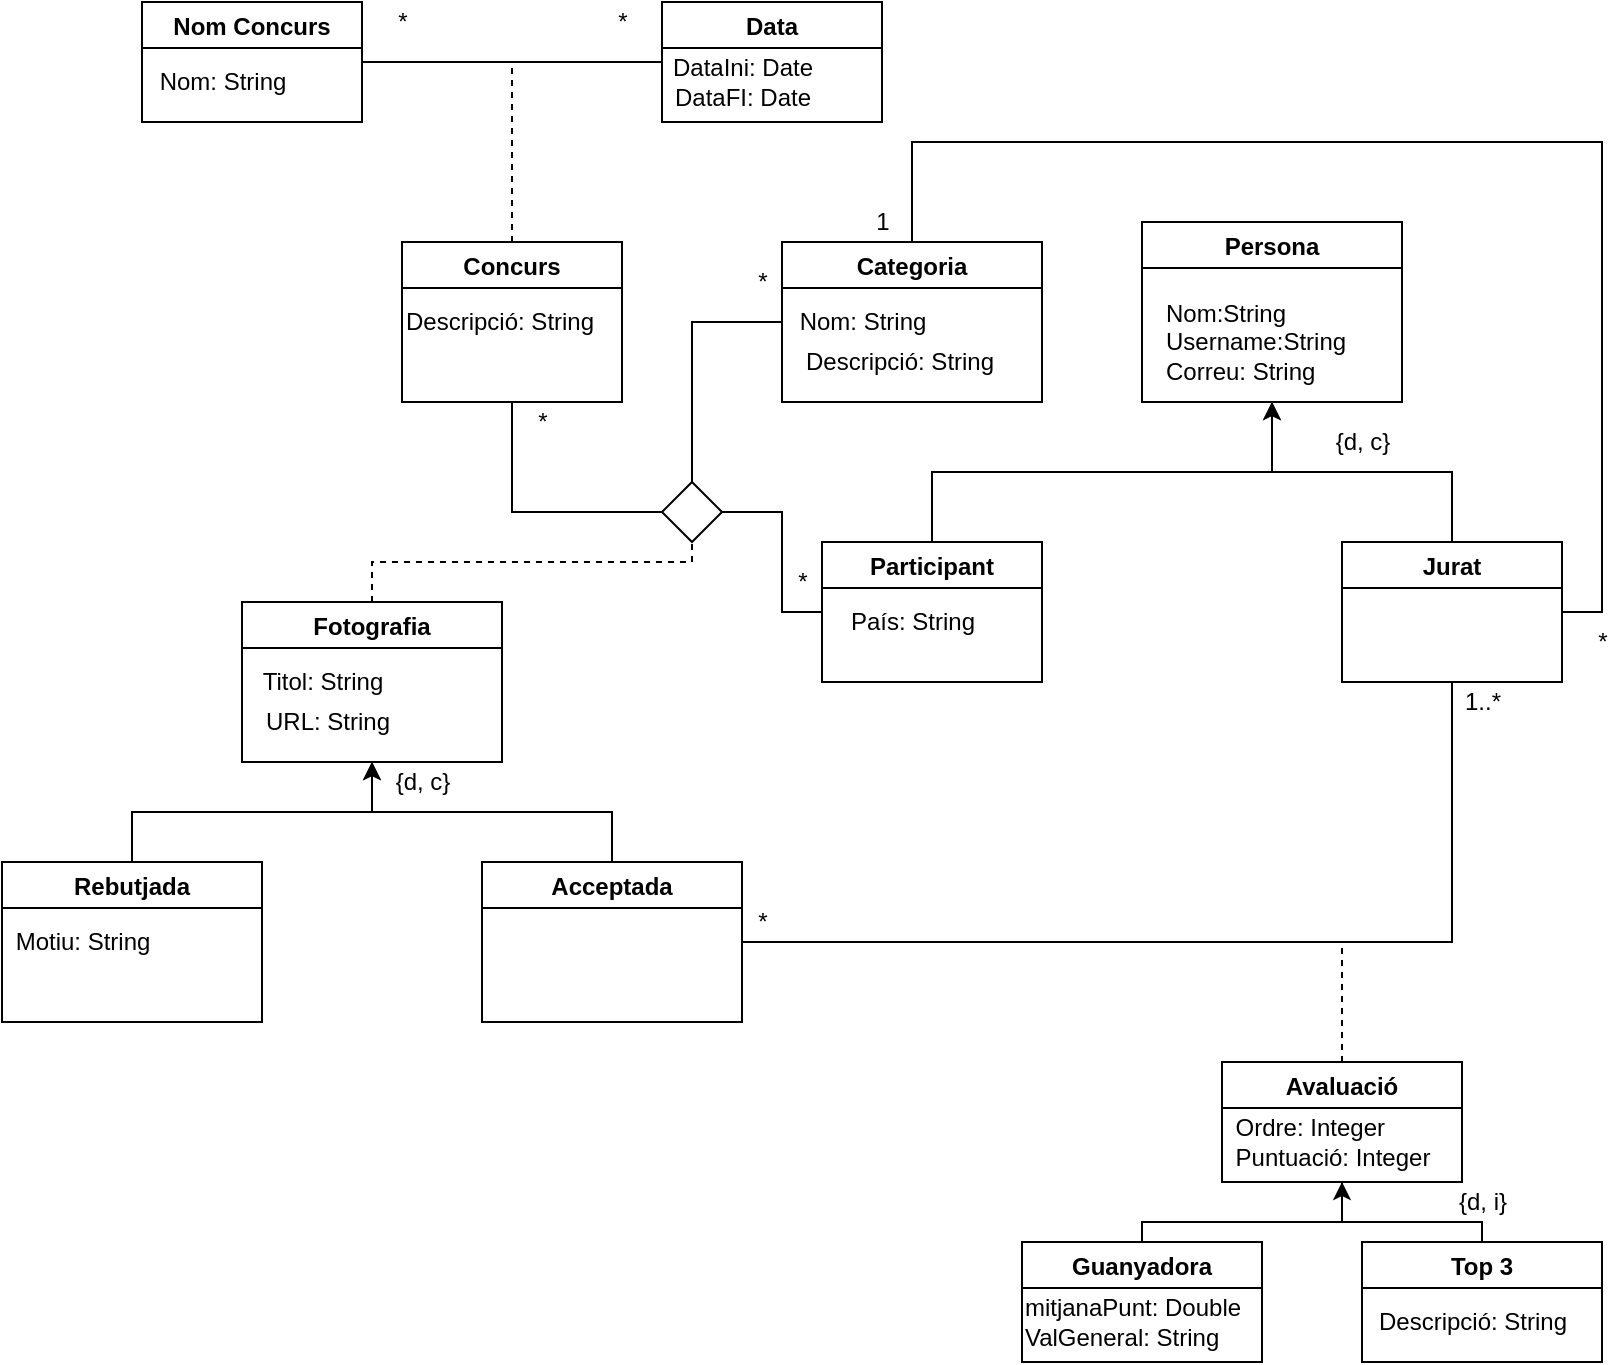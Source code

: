 <mxfile version="17.1.3" type="device"><diagram id="UjrNf_mKqekcEiGtvqPB" name="Page-1"><mxGraphModel dx="1422" dy="697" grid="1" gridSize="10" guides="1" tooltips="1" connect="1" arrows="1" fold="1" page="1" pageScale="1" pageWidth="850" pageHeight="1100" math="0" shadow="0"><root><mxCell id="0"/><mxCell id="1" parent="0"/><mxCell id="VsyD7KzCo6JWaVO8ufPC-5" style="edgeStyle=orthogonalEdgeStyle;rounded=0;orthogonalLoop=1;jettySize=auto;html=1;exitX=1;exitY=0.5;exitDx=0;exitDy=0;entryX=0;entryY=0.5;entryDx=0;entryDy=0;endArrow=none;endFill=0;" parent="1" source="VsyD7KzCo6JWaVO8ufPC-1" target="VsyD7KzCo6JWaVO8ufPC-3" edge="1"><mxGeometry relative="1" as="geometry"><Array as="points"><mxPoint x="270" y="130"/><mxPoint x="270" y="130"/></Array></mxGeometry></mxCell><mxCell id="VsyD7KzCo6JWaVO8ufPC-1" value="Nom Concurs" style="swimlane;" parent="1" vertex="1"><mxGeometry x="80" y="100" width="110" height="60" as="geometry"/></mxCell><mxCell id="VsyD7KzCo6JWaVO8ufPC-2" value="Nom: String" style="text;html=1;align=center;verticalAlign=middle;resizable=0;points=[];autosize=1;strokeColor=none;fillColor=none;" parent="VsyD7KzCo6JWaVO8ufPC-1" vertex="1"><mxGeometry y="30" width="80" height="20" as="geometry"/></mxCell><mxCell id="VsyD7KzCo6JWaVO8ufPC-3" value="Data" style="swimlane;" parent="1" vertex="1"><mxGeometry x="340" y="100" width="110" height="60" as="geometry"/></mxCell><mxCell id="VsyD7KzCo6JWaVO8ufPC-4" value="DataIni: Date&lt;br&gt;DataFI: Date" style="text;html=1;align=center;verticalAlign=middle;resizable=0;points=[];autosize=1;strokeColor=none;fillColor=none;" parent="VsyD7KzCo6JWaVO8ufPC-3" vertex="1"><mxGeometry x="-5" y="25" width="90" height="30" as="geometry"/></mxCell><mxCell id="VsyD7KzCo6JWaVO8ufPC-12" style="edgeStyle=orthogonalEdgeStyle;rounded=0;orthogonalLoop=1;jettySize=auto;html=1;exitX=0.5;exitY=0;exitDx=0;exitDy=0;endArrow=none;endFill=0;dashed=1;" parent="1" source="VsyD7KzCo6JWaVO8ufPC-10" edge="1"><mxGeometry relative="1" as="geometry"><mxPoint x="265" y="130" as="targetPoint"/></mxGeometry></mxCell><mxCell id="VsyD7KzCo6JWaVO8ufPC-26" style="edgeStyle=orthogonalEdgeStyle;rounded=0;orthogonalLoop=1;jettySize=auto;html=1;exitX=0.5;exitY=1;exitDx=0;exitDy=0;entryX=0;entryY=0.5;entryDx=0;entryDy=0;endArrow=none;endFill=0;" parent="1" source="VsyD7KzCo6JWaVO8ufPC-10" target="VsyD7KzCo6JWaVO8ufPC-23" edge="1"><mxGeometry relative="1" as="geometry"/></mxCell><mxCell id="VsyD7KzCo6JWaVO8ufPC-10" value="Concurs" style="swimlane;startSize=23;" parent="1" vertex="1"><mxGeometry x="210" y="220" width="110" height="80" as="geometry"/></mxCell><mxCell id="VsyD7KzCo6JWaVO8ufPC-11" value="Descripció: String" style="text;html=1;align=left;verticalAlign=middle;resizable=0;points=[];autosize=1;strokeColor=none;fillColor=none;" parent="VsyD7KzCo6JWaVO8ufPC-10" vertex="1"><mxGeometry y="30" width="110" height="20" as="geometry"/></mxCell><mxCell id="VsyD7KzCo6JWaVO8ufPC-25" style="edgeStyle=orthogonalEdgeStyle;rounded=0;orthogonalLoop=1;jettySize=auto;html=1;exitX=0;exitY=0.5;exitDx=0;exitDy=0;entryX=0.5;entryY=0;entryDx=0;entryDy=0;endArrow=none;endFill=0;" parent="1" source="VsyD7KzCo6JWaVO8ufPC-13" target="VsyD7KzCo6JWaVO8ufPC-23" edge="1"><mxGeometry relative="1" as="geometry"/></mxCell><mxCell id="VsyD7KzCo6JWaVO8ufPC-13" value="Categoria" style="swimlane;" parent="1" vertex="1"><mxGeometry x="400" y="220" width="130" height="80" as="geometry"/></mxCell><mxCell id="VsyD7KzCo6JWaVO8ufPC-14" value="Nom: String" style="text;html=1;align=center;verticalAlign=middle;resizable=0;points=[];autosize=1;strokeColor=none;fillColor=none;" parent="VsyD7KzCo6JWaVO8ufPC-13" vertex="1"><mxGeometry y="30" width="80" height="20" as="geometry"/></mxCell><mxCell id="VsyD7KzCo6JWaVO8ufPC-15" value="Descripció: String" style="text;html=1;align=left;verticalAlign=middle;resizable=0;points=[];autosize=1;strokeColor=none;fillColor=none;" parent="VsyD7KzCo6JWaVO8ufPC-13" vertex="1"><mxGeometry x="10" y="50" width="110" height="20" as="geometry"/></mxCell><mxCell id="VsyD7KzCo6JWaVO8ufPC-27" style="edgeStyle=orthogonalEdgeStyle;rounded=0;orthogonalLoop=1;jettySize=auto;html=1;exitX=0.5;exitY=0;exitDx=0;exitDy=0;entryX=0.5;entryY=1;entryDx=0;entryDy=0;endArrow=none;endFill=0;dashed=1;" parent="1" source="VsyD7KzCo6JWaVO8ufPC-17" target="VsyD7KzCo6JWaVO8ufPC-23" edge="1"><mxGeometry relative="1" as="geometry"><Array as="points"><mxPoint x="195" y="380"/><mxPoint x="355" y="380"/></Array></mxGeometry></mxCell><mxCell id="VsyD7KzCo6JWaVO8ufPC-30" style="edgeStyle=orthogonalEdgeStyle;rounded=0;orthogonalLoop=1;jettySize=auto;html=1;exitX=0.5;exitY=1;exitDx=0;exitDy=0;startArrow=classic;startFill=1;endArrow=none;endFill=0;entryX=0.5;entryY=0;entryDx=0;entryDy=0;" parent="1" source="VsyD7KzCo6JWaVO8ufPC-17" target="VsyD7KzCo6JWaVO8ufPC-33" edge="1"><mxGeometry relative="1" as="geometry"><mxPoint x="330" y="530" as="targetPoint"/></mxGeometry></mxCell><mxCell id="VsyD7KzCo6JWaVO8ufPC-31" style="edgeStyle=orthogonalEdgeStyle;rounded=0;orthogonalLoop=1;jettySize=auto;html=1;exitX=0.5;exitY=1;exitDx=0;exitDy=0;startArrow=classic;startFill=1;endArrow=none;endFill=0;" parent="1" source="VsyD7KzCo6JWaVO8ufPC-17" target="VsyD7KzCo6JWaVO8ufPC-32" edge="1"><mxGeometry relative="1" as="geometry"><mxPoint x="110" y="530" as="targetPoint"/></mxGeometry></mxCell><mxCell id="VsyD7KzCo6JWaVO8ufPC-17" value="Fotografia" style="swimlane;" parent="1" vertex="1"><mxGeometry x="130" y="400" width="130" height="80" as="geometry"/></mxCell><mxCell id="VsyD7KzCo6JWaVO8ufPC-18" value="Titol: String" style="text;html=1;align=center;verticalAlign=middle;resizable=0;points=[];autosize=1;strokeColor=none;fillColor=none;" parent="VsyD7KzCo6JWaVO8ufPC-17" vertex="1"><mxGeometry y="30" width="80" height="20" as="geometry"/></mxCell><mxCell id="VsyD7KzCo6JWaVO8ufPC-19" value="URL: String" style="text;html=1;align=left;verticalAlign=middle;resizable=0;points=[];autosize=1;strokeColor=none;fillColor=none;" parent="VsyD7KzCo6JWaVO8ufPC-17" vertex="1"><mxGeometry x="10" y="50" width="80" height="20" as="geometry"/></mxCell><mxCell id="VsyD7KzCo6JWaVO8ufPC-28" style="edgeStyle=orthogonalEdgeStyle;rounded=0;orthogonalLoop=1;jettySize=auto;html=1;exitX=0.5;exitY=0;exitDx=0;exitDy=0;endArrow=classic;endFill=1;startArrow=none;startFill=0;entryX=0.5;entryY=1;entryDx=0;entryDy=0;" parent="1" source="VsyD7KzCo6JWaVO8ufPC-20" target="VsyD7KzCo6JWaVO8ufPC-29" edge="1"><mxGeometry relative="1" as="geometry"><mxPoint x="645" y="320" as="targetPoint"/></mxGeometry></mxCell><mxCell id="VsyD7KzCo6JWaVO8ufPC-20" value="Participant" style="swimlane;" parent="1" vertex="1"><mxGeometry x="420" y="370" width="110" height="70" as="geometry"/></mxCell><mxCell id="VsyD7KzCo6JWaVO8ufPC-21" value="País: String" style="text;html=1;align=center;verticalAlign=middle;resizable=0;points=[];autosize=1;strokeColor=none;fillColor=none;" parent="VsyD7KzCo6JWaVO8ufPC-20" vertex="1"><mxGeometry x="5" y="30" width="80" height="20" as="geometry"/></mxCell><mxCell id="VsyD7KzCo6JWaVO8ufPC-24" style="edgeStyle=orthogonalEdgeStyle;rounded=0;orthogonalLoop=1;jettySize=auto;html=1;exitX=1;exitY=0.5;exitDx=0;exitDy=0;entryX=0;entryY=0.5;entryDx=0;entryDy=0;endArrow=none;endFill=0;" parent="1" source="VsyD7KzCo6JWaVO8ufPC-23" target="VsyD7KzCo6JWaVO8ufPC-20" edge="1"><mxGeometry relative="1" as="geometry"><Array as="points"><mxPoint x="400" y="355"/><mxPoint x="400" y="405"/></Array></mxGeometry></mxCell><mxCell id="VsyD7KzCo6JWaVO8ufPC-23" value="" style="rhombus;whiteSpace=wrap;html=1;" parent="1" vertex="1"><mxGeometry x="340" y="340" width="30" height="30" as="geometry"/></mxCell><mxCell id="VsyD7KzCo6JWaVO8ufPC-35" style="edgeStyle=orthogonalEdgeStyle;rounded=0;orthogonalLoop=1;jettySize=auto;html=1;exitX=0.5;exitY=1;exitDx=0;exitDy=0;startArrow=classic;startFill=1;endArrow=none;endFill=0;entryX=0.5;entryY=0;entryDx=0;entryDy=0;" parent="1" source="VsyD7KzCo6JWaVO8ufPC-29" target="VsyD7KzCo6JWaVO8ufPC-36" edge="1"><mxGeometry relative="1" as="geometry"><mxPoint x="740" y="370" as="targetPoint"/></mxGeometry></mxCell><mxCell id="VsyD7KzCo6JWaVO8ufPC-29" value="Persona" style="swimlane;" parent="1" vertex="1"><mxGeometry x="580" y="210" width="130" height="90" as="geometry"/></mxCell><mxCell id="VsyD7KzCo6JWaVO8ufPC-22" value="Nom:String&lt;br&gt;Username:String&lt;br&gt;Correu: String" style="text;html=1;align=left;verticalAlign=middle;resizable=0;points=[];autosize=1;strokeColor=none;fillColor=none;" parent="VsyD7KzCo6JWaVO8ufPC-29" vertex="1"><mxGeometry x="10" y="35" width="110" height="50" as="geometry"/></mxCell><mxCell id="VsyD7KzCo6JWaVO8ufPC-32" value="Rebutjada" style="swimlane;" parent="1" vertex="1"><mxGeometry x="10" y="530" width="130" height="80" as="geometry"/></mxCell><mxCell id="VsyD7KzCo6JWaVO8ufPC-33" value="Acceptada" style="swimlane;" parent="1" vertex="1"><mxGeometry x="250" y="530" width="130" height="80" as="geometry"/></mxCell><mxCell id="VsyD7KzCo6JWaVO8ufPC-34" value="Motiu: String" style="text;html=1;align=center;verticalAlign=middle;resizable=0;points=[];autosize=1;strokeColor=none;fillColor=none;" parent="1" vertex="1"><mxGeometry x="10" y="560" width="80" height="20" as="geometry"/></mxCell><mxCell id="VsyD7KzCo6JWaVO8ufPC-38" style="edgeStyle=orthogonalEdgeStyle;rounded=0;orthogonalLoop=1;jettySize=auto;html=1;exitX=1;exitY=0.5;exitDx=0;exitDy=0;entryX=0.5;entryY=0;entryDx=0;entryDy=0;startArrow=none;startFill=0;endArrow=none;endFill=0;" parent="1" source="VsyD7KzCo6JWaVO8ufPC-36" target="VsyD7KzCo6JWaVO8ufPC-13" edge="1"><mxGeometry relative="1" as="geometry"><Array as="points"><mxPoint x="810" y="405"/><mxPoint x="810" y="170"/><mxPoint x="465" y="170"/></Array></mxGeometry></mxCell><mxCell id="VsyD7KzCo6JWaVO8ufPC-39" style="edgeStyle=orthogonalEdgeStyle;rounded=0;orthogonalLoop=1;jettySize=auto;html=1;exitX=0.5;exitY=1;exitDx=0;exitDy=0;entryX=1;entryY=0.5;entryDx=0;entryDy=0;startArrow=none;startFill=0;endArrow=none;endFill=0;" parent="1" source="VsyD7KzCo6JWaVO8ufPC-36" target="VsyD7KzCo6JWaVO8ufPC-33" edge="1"><mxGeometry relative="1" as="geometry"/></mxCell><mxCell id="VsyD7KzCo6JWaVO8ufPC-36" value="Jurat" style="swimlane;" parent="1" vertex="1"><mxGeometry x="680" y="370" width="110" height="70" as="geometry"/></mxCell><mxCell id="VsyD7KzCo6JWaVO8ufPC-42" style="edgeStyle=orthogonalEdgeStyle;rounded=0;orthogonalLoop=1;jettySize=auto;html=1;exitX=0.5;exitY=0;exitDx=0;exitDy=0;startArrow=none;startFill=0;endArrow=none;endFill=0;dashed=1;" parent="1" source="VsyD7KzCo6JWaVO8ufPC-41" edge="1"><mxGeometry relative="1" as="geometry"><mxPoint x="680" y="570" as="targetPoint"/><Array as="points"><mxPoint x="680" y="570"/></Array></mxGeometry></mxCell><mxCell id="VsyD7KzCo6JWaVO8ufPC-44" style="edgeStyle=orthogonalEdgeStyle;rounded=0;orthogonalLoop=1;jettySize=auto;html=1;exitX=0.5;exitY=1;exitDx=0;exitDy=0;startArrow=classic;startFill=1;endArrow=none;endFill=0;" parent="1" source="VsyD7KzCo6JWaVO8ufPC-41" target="VsyD7KzCo6JWaVO8ufPC-45" edge="1"><mxGeometry relative="1" as="geometry"><mxPoint x="600" y="720" as="targetPoint"/></mxGeometry></mxCell><mxCell id="VsyD7KzCo6JWaVO8ufPC-41" value="Avaluació" style="swimlane;" parent="1" vertex="1"><mxGeometry x="620" y="630" width="120" height="60" as="geometry"/></mxCell><mxCell id="VsyD7KzCo6JWaVO8ufPC-43" value="&lt;div style=&quot;text-align: justify&quot;&gt;&lt;span&gt;Ordre: Integer&lt;/span&gt;&lt;/div&gt;&lt;div style=&quot;text-align: justify&quot;&gt;&lt;span&gt;Puntuació: Integer&lt;/span&gt;&lt;/div&gt;" style="text;html=1;align=center;verticalAlign=middle;resizable=0;points=[];autosize=1;strokeColor=none;fillColor=none;" parent="VsyD7KzCo6JWaVO8ufPC-41" vertex="1"><mxGeometry y="25" width="110" height="30" as="geometry"/></mxCell><mxCell id="VsyD7KzCo6JWaVO8ufPC-45" value="Top 3" style="swimlane;" parent="1" vertex="1"><mxGeometry x="690" y="720" width="120" height="60" as="geometry"/></mxCell><mxCell id="VsyD7KzCo6JWaVO8ufPC-46" value="&lt;div style=&quot;text-align: justify&quot;&gt;Descripció: String&lt;/div&gt;" style="text;html=1;align=center;verticalAlign=middle;resizable=0;points=[];autosize=1;strokeColor=none;fillColor=none;" parent="VsyD7KzCo6JWaVO8ufPC-45" vertex="1"><mxGeometry y="30" width="110" height="20" as="geometry"/></mxCell><mxCell id="VsyD7KzCo6JWaVO8ufPC-49" style="edgeStyle=orthogonalEdgeStyle;rounded=0;orthogonalLoop=1;jettySize=auto;html=1;exitX=0.5;exitY=0;exitDx=0;exitDy=0;entryX=0.5;entryY=1;entryDx=0;entryDy=0;startArrow=none;startFill=0;endArrow=none;endFill=0;" parent="1" source="VsyD7KzCo6JWaVO8ufPC-47" target="VsyD7KzCo6JWaVO8ufPC-41" edge="1"><mxGeometry relative="1" as="geometry"><Array as="points"><mxPoint x="580" y="710"/><mxPoint x="680" y="710"/></Array></mxGeometry></mxCell><mxCell id="VsyD7KzCo6JWaVO8ufPC-47" value="Guanyadora" style="swimlane;" parent="1" vertex="1"><mxGeometry x="520" y="720" width="120" height="60" as="geometry"/></mxCell><mxCell id="VsyD7KzCo6JWaVO8ufPC-48" value="&lt;div style=&quot;text-align: justify&quot;&gt;mitjanaPunt: Double&lt;/div&gt;&lt;div style=&quot;text-align: justify&quot;&gt;ValGeneral: String&lt;/div&gt;" style="text;html=1;align=center;verticalAlign=middle;resizable=0;points=[];autosize=1;strokeColor=none;fillColor=none;" parent="VsyD7KzCo6JWaVO8ufPC-47" vertex="1"><mxGeometry x="-5" y="25" width="120" height="30" as="geometry"/></mxCell><mxCell id="VsyD7KzCo6JWaVO8ufPC-50" value="*" style="text;html=1;align=center;verticalAlign=middle;resizable=0;points=[];autosize=1;strokeColor=none;fillColor=none;" parent="1" vertex="1"><mxGeometry x="200" y="100" width="20" height="20" as="geometry"/></mxCell><mxCell id="VsyD7KzCo6JWaVO8ufPC-51" value="*" style="text;html=1;align=center;verticalAlign=middle;resizable=0;points=[];autosize=1;strokeColor=none;fillColor=none;" parent="1" vertex="1"><mxGeometry x="310" y="100" width="20" height="20" as="geometry"/></mxCell><mxCell id="VsyD7KzCo6JWaVO8ufPC-52" value="*" style="text;html=1;align=center;verticalAlign=middle;resizable=0;points=[];autosize=1;strokeColor=none;fillColor=none;" parent="1" vertex="1"><mxGeometry x="380" y="230" width="20" height="20" as="geometry"/></mxCell><mxCell id="VsyD7KzCo6JWaVO8ufPC-53" value="*" style="text;html=1;align=center;verticalAlign=middle;resizable=0;points=[];autosize=1;strokeColor=none;fillColor=none;" parent="1" vertex="1"><mxGeometry x="400" y="380" width="20" height="20" as="geometry"/></mxCell><mxCell id="VsyD7KzCo6JWaVO8ufPC-54" value="*" style="text;html=1;align=center;verticalAlign=middle;resizable=0;points=[];autosize=1;strokeColor=none;fillColor=none;" parent="1" vertex="1"><mxGeometry x="270" y="300" width="20" height="20" as="geometry"/></mxCell><mxCell id="VsyD7KzCo6JWaVO8ufPC-55" value="1" style="text;html=1;align=center;verticalAlign=middle;resizable=0;points=[];autosize=1;strokeColor=none;fillColor=none;" parent="1" vertex="1"><mxGeometry x="440" y="200" width="20" height="20" as="geometry"/></mxCell><mxCell id="VsyD7KzCo6JWaVO8ufPC-56" value="*" style="text;html=1;align=center;verticalAlign=middle;resizable=0;points=[];autosize=1;strokeColor=none;fillColor=none;" parent="1" vertex="1"><mxGeometry x="800" y="410" width="20" height="20" as="geometry"/></mxCell><mxCell id="VsyD7KzCo6JWaVO8ufPC-57" value="*" style="text;html=1;align=center;verticalAlign=middle;resizable=0;points=[];autosize=1;strokeColor=none;fillColor=none;" parent="1" vertex="1"><mxGeometry x="380" y="550" width="20" height="20" as="geometry"/></mxCell><mxCell id="VsyD7KzCo6JWaVO8ufPC-58" value="1..*" style="text;html=1;align=center;verticalAlign=middle;resizable=0;points=[];autosize=1;strokeColor=none;fillColor=none;" parent="1" vertex="1"><mxGeometry x="735" y="440" width="30" height="20" as="geometry"/></mxCell><mxCell id="tQwg1V401x14JDdkpqKj-1" value="{d, c}" style="text;html=1;align=center;verticalAlign=middle;resizable=0;points=[];autosize=1;strokeColor=none;fillColor=none;" vertex="1" parent="1"><mxGeometry x="200" y="480" width="40" height="20" as="geometry"/></mxCell><mxCell id="tQwg1V401x14JDdkpqKj-2" value="{d, i}" style="text;html=1;align=center;verticalAlign=middle;resizable=0;points=[];autosize=1;strokeColor=none;fillColor=none;" vertex="1" parent="1"><mxGeometry x="730" y="690" width="40" height="20" as="geometry"/></mxCell><mxCell id="tQwg1V401x14JDdkpqKj-3" value="{d, c}" style="text;html=1;align=center;verticalAlign=middle;resizable=0;points=[];autosize=1;strokeColor=none;fillColor=none;" vertex="1" parent="1"><mxGeometry x="670" y="310" width="40" height="20" as="geometry"/></mxCell></root></mxGraphModel></diagram></mxfile>